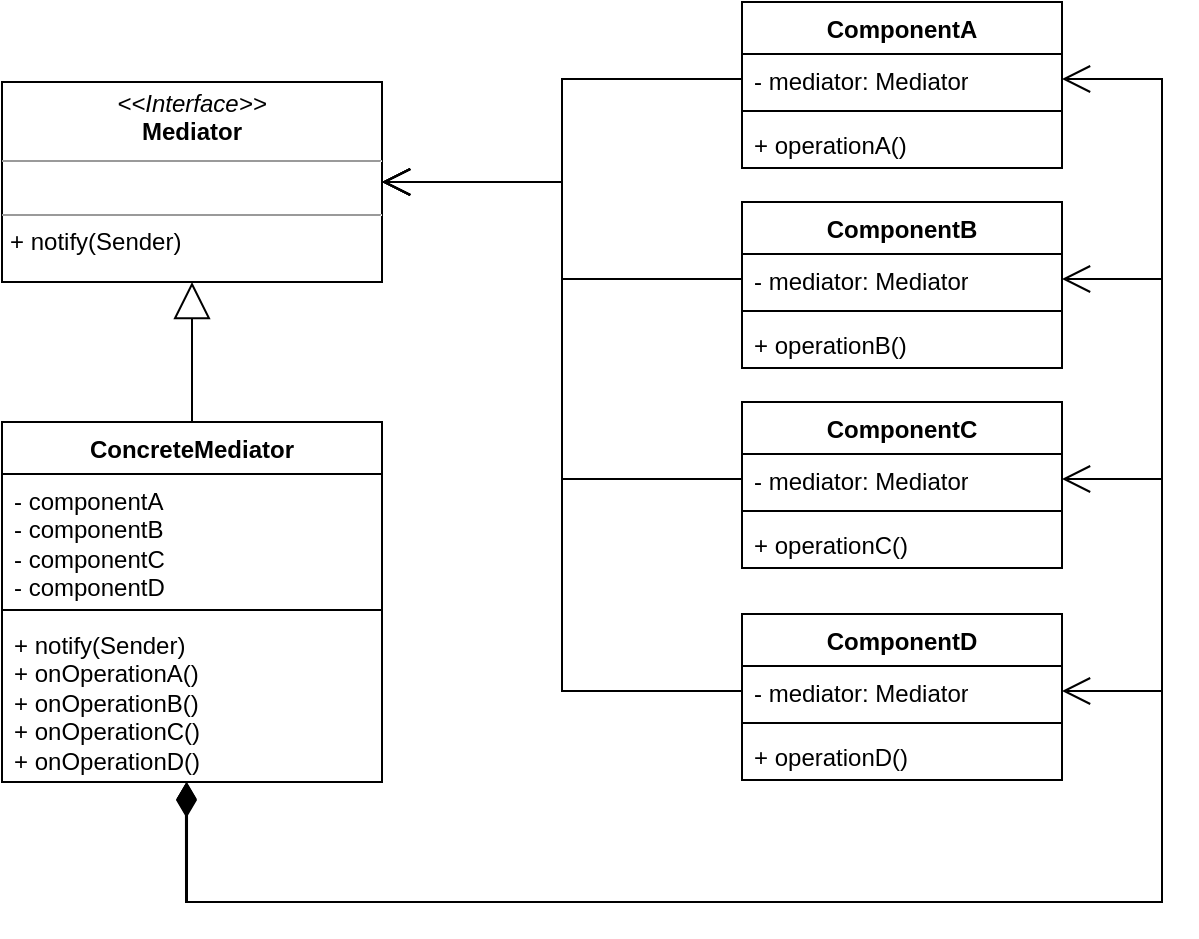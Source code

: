 <mxfile version="21.1.2" type="device">
  <diagram id="C5RBs43oDa-KdzZeNtuy" name="Page-1">
    <mxGraphModel dx="1434" dy="844" grid="1" gridSize="10" guides="1" tooltips="1" connect="1" arrows="1" fold="1" page="1" pageScale="1" pageWidth="827" pageHeight="1169" math="0" shadow="0">
      <root>
        <mxCell id="WIyWlLk6GJQsqaUBKTNV-0" />
        <mxCell id="WIyWlLk6GJQsqaUBKTNV-1" parent="WIyWlLk6GJQsqaUBKTNV-0" />
        <mxCell id="JSA2aJdna-6UhjoOlaB5-0" value="&lt;p style=&quot;margin:0px;margin-top:4px;text-align:center;&quot;&gt;&lt;i&gt;&amp;lt;&amp;lt;Interface&amp;gt;&amp;gt;&lt;/i&gt;&lt;br&gt;&lt;b&gt;Mediator&lt;/b&gt;&lt;/p&gt;&lt;hr size=&quot;1&quot;&gt;&lt;p style=&quot;margin:0px;margin-left:4px;&quot;&gt;&lt;br&gt;&lt;/p&gt;&lt;hr size=&quot;1&quot;&gt;&lt;p style=&quot;margin:0px;margin-left:4px;&quot;&gt;+ notify(Sender)&lt;br&gt;&lt;/p&gt;" style="verticalAlign=top;align=left;overflow=fill;fontSize=12;fontFamily=Helvetica;html=1;whiteSpace=wrap;" vertex="1" parent="WIyWlLk6GJQsqaUBKTNV-1">
          <mxGeometry x="80" y="100" width="190" height="100" as="geometry" />
        </mxCell>
        <mxCell id="JSA2aJdna-6UhjoOlaB5-1" value="&lt;b style=&quot;border-color: var(--border-color);&quot;&gt;ConcreteMediator&lt;/b&gt;" style="swimlane;fontStyle=1;align=center;verticalAlign=top;childLayout=stackLayout;horizontal=1;startSize=26;horizontalStack=0;resizeParent=1;resizeParentMax=0;resizeLast=0;collapsible=1;marginBottom=0;whiteSpace=wrap;html=1;" vertex="1" parent="WIyWlLk6GJQsqaUBKTNV-1">
          <mxGeometry x="80" y="270" width="190" height="180" as="geometry" />
        </mxCell>
        <mxCell id="JSA2aJdna-6UhjoOlaB5-2" value="- componentA&lt;br&gt;- componentB&lt;br&gt;- componentC&lt;br&gt;- componentD" style="text;strokeColor=none;fillColor=none;align=left;verticalAlign=top;spacingLeft=4;spacingRight=4;overflow=hidden;rotatable=0;points=[[0,0.5],[1,0.5]];portConstraint=eastwest;whiteSpace=wrap;html=1;" vertex="1" parent="JSA2aJdna-6UhjoOlaB5-1">
          <mxGeometry y="26" width="190" height="64" as="geometry" />
        </mxCell>
        <mxCell id="JSA2aJdna-6UhjoOlaB5-3" value="" style="line;strokeWidth=1;fillColor=none;align=left;verticalAlign=middle;spacingTop=-1;spacingLeft=3;spacingRight=3;rotatable=0;labelPosition=right;points=[];portConstraint=eastwest;strokeColor=inherit;" vertex="1" parent="JSA2aJdna-6UhjoOlaB5-1">
          <mxGeometry y="90" width="190" height="8" as="geometry" />
        </mxCell>
        <mxCell id="JSA2aJdna-6UhjoOlaB5-4" value="+ notify(Sender)&lt;br&gt;+ onOperationA()&lt;br&gt;+ onOperationB()&lt;br&gt;+ onOperationC()&lt;br&gt;+ onOperationD()" style="text;strokeColor=none;fillColor=none;align=left;verticalAlign=top;spacingLeft=4;spacingRight=4;overflow=hidden;rotatable=0;points=[[0,0.5],[1,0.5]];portConstraint=eastwest;whiteSpace=wrap;html=1;" vertex="1" parent="JSA2aJdna-6UhjoOlaB5-1">
          <mxGeometry y="98" width="190" height="82" as="geometry" />
        </mxCell>
        <mxCell id="JSA2aJdna-6UhjoOlaB5-5" value="" style="endArrow=block;endSize=16;endFill=0;html=1;rounded=0;exitX=0.5;exitY=0;exitDx=0;exitDy=0;entryX=0.5;entryY=1;entryDx=0;entryDy=0;" edge="1" parent="WIyWlLk6GJQsqaUBKTNV-1" source="JSA2aJdna-6UhjoOlaB5-1" target="JSA2aJdna-6UhjoOlaB5-0">
          <mxGeometry width="160" relative="1" as="geometry">
            <mxPoint x="330" y="330" as="sourcePoint" />
            <mxPoint x="490" y="330" as="targetPoint" />
          </mxGeometry>
        </mxCell>
        <mxCell id="JSA2aJdna-6UhjoOlaB5-6" value="ComponentA" style="swimlane;fontStyle=1;align=center;verticalAlign=top;childLayout=stackLayout;horizontal=1;startSize=26;horizontalStack=0;resizeParent=1;resizeParentMax=0;resizeLast=0;collapsible=1;marginBottom=0;whiteSpace=wrap;html=1;" vertex="1" parent="WIyWlLk6GJQsqaUBKTNV-1">
          <mxGeometry x="450" y="60" width="160" height="83" as="geometry" />
        </mxCell>
        <mxCell id="JSA2aJdna-6UhjoOlaB5-7" value="- mediator: Mediator" style="text;strokeColor=none;fillColor=none;align=left;verticalAlign=top;spacingLeft=4;spacingRight=4;overflow=hidden;rotatable=0;points=[[0,0.5],[1,0.5]];portConstraint=eastwest;whiteSpace=wrap;html=1;" vertex="1" parent="JSA2aJdna-6UhjoOlaB5-6">
          <mxGeometry y="26" width="160" height="25" as="geometry" />
        </mxCell>
        <mxCell id="JSA2aJdna-6UhjoOlaB5-8" value="" style="line;strokeWidth=1;fillColor=none;align=left;verticalAlign=middle;spacingTop=-1;spacingLeft=3;spacingRight=3;rotatable=0;labelPosition=right;points=[];portConstraint=eastwest;strokeColor=inherit;" vertex="1" parent="JSA2aJdna-6UhjoOlaB5-6">
          <mxGeometry y="51" width="160" height="7" as="geometry" />
        </mxCell>
        <mxCell id="JSA2aJdna-6UhjoOlaB5-9" value="+ operationA()" style="text;strokeColor=none;fillColor=none;align=left;verticalAlign=top;spacingLeft=4;spacingRight=4;overflow=hidden;rotatable=0;points=[[0,0.5],[1,0.5]];portConstraint=eastwest;whiteSpace=wrap;html=1;" vertex="1" parent="JSA2aJdna-6UhjoOlaB5-6">
          <mxGeometry y="58" width="160" height="25" as="geometry" />
        </mxCell>
        <mxCell id="JSA2aJdna-6UhjoOlaB5-10" value="ComponentB" style="swimlane;fontStyle=1;align=center;verticalAlign=top;childLayout=stackLayout;horizontal=1;startSize=26;horizontalStack=0;resizeParent=1;resizeParentMax=0;resizeLast=0;collapsible=1;marginBottom=0;whiteSpace=wrap;html=1;" vertex="1" parent="WIyWlLk6GJQsqaUBKTNV-1">
          <mxGeometry x="450" y="160" width="160" height="83" as="geometry" />
        </mxCell>
        <mxCell id="JSA2aJdna-6UhjoOlaB5-11" value="- mediator: Mediator" style="text;strokeColor=none;fillColor=none;align=left;verticalAlign=top;spacingLeft=4;spacingRight=4;overflow=hidden;rotatable=0;points=[[0,0.5],[1,0.5]];portConstraint=eastwest;whiteSpace=wrap;html=1;" vertex="1" parent="JSA2aJdna-6UhjoOlaB5-10">
          <mxGeometry y="26" width="160" height="25" as="geometry" />
        </mxCell>
        <mxCell id="JSA2aJdna-6UhjoOlaB5-12" value="" style="line;strokeWidth=1;fillColor=none;align=left;verticalAlign=middle;spacingTop=-1;spacingLeft=3;spacingRight=3;rotatable=0;labelPosition=right;points=[];portConstraint=eastwest;strokeColor=inherit;" vertex="1" parent="JSA2aJdna-6UhjoOlaB5-10">
          <mxGeometry y="51" width="160" height="7" as="geometry" />
        </mxCell>
        <mxCell id="JSA2aJdna-6UhjoOlaB5-13" value="+ operationB()" style="text;strokeColor=none;fillColor=none;align=left;verticalAlign=top;spacingLeft=4;spacingRight=4;overflow=hidden;rotatable=0;points=[[0,0.5],[1,0.5]];portConstraint=eastwest;whiteSpace=wrap;html=1;" vertex="1" parent="JSA2aJdna-6UhjoOlaB5-10">
          <mxGeometry y="58" width="160" height="25" as="geometry" />
        </mxCell>
        <mxCell id="JSA2aJdna-6UhjoOlaB5-14" value="ComponentC" style="swimlane;fontStyle=1;align=center;verticalAlign=top;childLayout=stackLayout;horizontal=1;startSize=26;horizontalStack=0;resizeParent=1;resizeParentMax=0;resizeLast=0;collapsible=1;marginBottom=0;whiteSpace=wrap;html=1;" vertex="1" parent="WIyWlLk6GJQsqaUBKTNV-1">
          <mxGeometry x="450" y="260" width="160" height="83" as="geometry" />
        </mxCell>
        <mxCell id="JSA2aJdna-6UhjoOlaB5-15" value="- mediator: Mediator" style="text;strokeColor=none;fillColor=none;align=left;verticalAlign=top;spacingLeft=4;spacingRight=4;overflow=hidden;rotatable=0;points=[[0,0.5],[1,0.5]];portConstraint=eastwest;whiteSpace=wrap;html=1;" vertex="1" parent="JSA2aJdna-6UhjoOlaB5-14">
          <mxGeometry y="26" width="160" height="25" as="geometry" />
        </mxCell>
        <mxCell id="JSA2aJdna-6UhjoOlaB5-16" value="" style="line;strokeWidth=1;fillColor=none;align=left;verticalAlign=middle;spacingTop=-1;spacingLeft=3;spacingRight=3;rotatable=0;labelPosition=right;points=[];portConstraint=eastwest;strokeColor=inherit;" vertex="1" parent="JSA2aJdna-6UhjoOlaB5-14">
          <mxGeometry y="51" width="160" height="7" as="geometry" />
        </mxCell>
        <mxCell id="JSA2aJdna-6UhjoOlaB5-17" value="+ operationC()" style="text;strokeColor=none;fillColor=none;align=left;verticalAlign=top;spacingLeft=4;spacingRight=4;overflow=hidden;rotatable=0;points=[[0,0.5],[1,0.5]];portConstraint=eastwest;whiteSpace=wrap;html=1;" vertex="1" parent="JSA2aJdna-6UhjoOlaB5-14">
          <mxGeometry y="58" width="160" height="25" as="geometry" />
        </mxCell>
        <mxCell id="JSA2aJdna-6UhjoOlaB5-18" value="ComponentD" style="swimlane;fontStyle=1;align=center;verticalAlign=top;childLayout=stackLayout;horizontal=1;startSize=26;horizontalStack=0;resizeParent=1;resizeParentMax=0;resizeLast=0;collapsible=1;marginBottom=0;whiteSpace=wrap;html=1;" vertex="1" parent="WIyWlLk6GJQsqaUBKTNV-1">
          <mxGeometry x="450" y="366" width="160" height="83" as="geometry" />
        </mxCell>
        <mxCell id="JSA2aJdna-6UhjoOlaB5-19" value="- mediator: Mediator" style="text;strokeColor=none;fillColor=none;align=left;verticalAlign=top;spacingLeft=4;spacingRight=4;overflow=hidden;rotatable=0;points=[[0,0.5],[1,0.5]];portConstraint=eastwest;whiteSpace=wrap;html=1;" vertex="1" parent="JSA2aJdna-6UhjoOlaB5-18">
          <mxGeometry y="26" width="160" height="25" as="geometry" />
        </mxCell>
        <mxCell id="JSA2aJdna-6UhjoOlaB5-20" value="" style="line;strokeWidth=1;fillColor=none;align=left;verticalAlign=middle;spacingTop=-1;spacingLeft=3;spacingRight=3;rotatable=0;labelPosition=right;points=[];portConstraint=eastwest;strokeColor=inherit;" vertex="1" parent="JSA2aJdna-6UhjoOlaB5-18">
          <mxGeometry y="51" width="160" height="7" as="geometry" />
        </mxCell>
        <mxCell id="JSA2aJdna-6UhjoOlaB5-21" value="+ operationD()" style="text;strokeColor=none;fillColor=none;align=left;verticalAlign=top;spacingLeft=4;spacingRight=4;overflow=hidden;rotatable=0;points=[[0,0.5],[1,0.5]];portConstraint=eastwest;whiteSpace=wrap;html=1;" vertex="1" parent="JSA2aJdna-6UhjoOlaB5-18">
          <mxGeometry y="58" width="160" height="25" as="geometry" />
        </mxCell>
        <mxCell id="JSA2aJdna-6UhjoOlaB5-22" value="" style="endArrow=open;endFill=1;endSize=12;html=1;rounded=0;exitX=0;exitY=0.5;exitDx=0;exitDy=0;entryX=1;entryY=0.5;entryDx=0;entryDy=0;edgeStyle=orthogonalEdgeStyle;" edge="1" parent="WIyWlLk6GJQsqaUBKTNV-1" source="JSA2aJdna-6UhjoOlaB5-7" target="JSA2aJdna-6UhjoOlaB5-0">
          <mxGeometry width="160" relative="1" as="geometry">
            <mxPoint x="440" y="160" as="sourcePoint" />
            <mxPoint x="414" y="242.5" as="targetPoint" />
          </mxGeometry>
        </mxCell>
        <mxCell id="JSA2aJdna-6UhjoOlaB5-23" value="" style="endArrow=open;endFill=1;endSize=12;html=1;rounded=0;exitX=0;exitY=0.5;exitDx=0;exitDy=0;entryX=1;entryY=0.5;entryDx=0;entryDy=0;edgeStyle=orthogonalEdgeStyle;" edge="1" parent="WIyWlLk6GJQsqaUBKTNV-1" source="JSA2aJdna-6UhjoOlaB5-11" target="JSA2aJdna-6UhjoOlaB5-0">
          <mxGeometry width="160" relative="1" as="geometry">
            <mxPoint x="400" y="270" as="sourcePoint" />
            <mxPoint x="220" y="281" as="targetPoint" />
          </mxGeometry>
        </mxCell>
        <mxCell id="JSA2aJdna-6UhjoOlaB5-24" value="" style="endArrow=open;endFill=1;endSize=12;html=1;rounded=0;exitX=0;exitY=0.5;exitDx=0;exitDy=0;entryX=1;entryY=0.5;entryDx=0;entryDy=0;edgeStyle=orthogonalEdgeStyle;" edge="1" parent="WIyWlLk6GJQsqaUBKTNV-1" source="JSA2aJdna-6UhjoOlaB5-15" target="JSA2aJdna-6UhjoOlaB5-0">
          <mxGeometry width="160" relative="1" as="geometry">
            <mxPoint x="460" y="249" as="sourcePoint" />
            <mxPoint x="280" y="160" as="targetPoint" />
          </mxGeometry>
        </mxCell>
        <mxCell id="JSA2aJdna-6UhjoOlaB5-25" value="" style="endArrow=open;endFill=1;endSize=12;html=1;rounded=0;exitX=0;exitY=0.5;exitDx=0;exitDy=0;entryX=1;entryY=0.5;entryDx=0;entryDy=0;edgeStyle=orthogonalEdgeStyle;" edge="1" parent="WIyWlLk6GJQsqaUBKTNV-1" source="JSA2aJdna-6UhjoOlaB5-19" target="JSA2aJdna-6UhjoOlaB5-0">
          <mxGeometry width="160" relative="1" as="geometry">
            <mxPoint x="460" y="349" as="sourcePoint" />
            <mxPoint x="280" y="160" as="targetPoint" />
          </mxGeometry>
        </mxCell>
        <mxCell id="JSA2aJdna-6UhjoOlaB5-26" value="" style="endArrow=open;html=1;endSize=12;startArrow=diamondThin;startSize=14;startFill=1;edgeStyle=orthogonalEdgeStyle;align=left;verticalAlign=bottom;rounded=0;exitX=0.484;exitY=1.006;exitDx=0;exitDy=0;exitPerimeter=0;entryX=1;entryY=0.5;entryDx=0;entryDy=0;" edge="1" parent="WIyWlLk6GJQsqaUBKTNV-1" source="JSA2aJdna-6UhjoOlaB5-4" target="JSA2aJdna-6UhjoOlaB5-19">
          <mxGeometry x="-1" y="3" relative="1" as="geometry">
            <mxPoint x="220" y="570" as="sourcePoint" />
            <mxPoint x="380" y="570" as="targetPoint" />
            <Array as="points">
              <mxPoint x="172" y="510" />
              <mxPoint x="660" y="510" />
              <mxPoint x="660" y="405" />
            </Array>
          </mxGeometry>
        </mxCell>
        <mxCell id="JSA2aJdna-6UhjoOlaB5-27" value="" style="endArrow=open;html=1;endSize=12;startArrow=diamondThin;startSize=14;startFill=1;edgeStyle=orthogonalEdgeStyle;align=left;verticalAlign=bottom;rounded=0;exitX=0.487;exitY=1.006;exitDx=0;exitDy=0;exitPerimeter=0;entryX=1;entryY=0.5;entryDx=0;entryDy=0;" edge="1" parent="WIyWlLk6GJQsqaUBKTNV-1" source="JSA2aJdna-6UhjoOlaB5-4" target="JSA2aJdna-6UhjoOlaB5-15">
          <mxGeometry x="-1" y="3" relative="1" as="geometry">
            <mxPoint x="182" y="417" as="sourcePoint" />
            <mxPoint x="620" y="415" as="targetPoint" />
            <Array as="points">
              <mxPoint x="173" y="510" />
              <mxPoint x="660" y="510" />
              <mxPoint x="660" y="299" />
            </Array>
          </mxGeometry>
        </mxCell>
        <mxCell id="JSA2aJdna-6UhjoOlaB5-28" value="" style="endArrow=open;html=1;endSize=12;startArrow=diamondThin;startSize=14;startFill=1;edgeStyle=orthogonalEdgeStyle;align=left;verticalAlign=bottom;rounded=0;exitX=0.485;exitY=1.004;exitDx=0;exitDy=0;exitPerimeter=0;entryX=1;entryY=0.5;entryDx=0;entryDy=0;" edge="1" parent="WIyWlLk6GJQsqaUBKTNV-1" source="JSA2aJdna-6UhjoOlaB5-4" target="JSA2aJdna-6UhjoOlaB5-11">
          <mxGeometry x="-1" y="3" relative="1" as="geometry">
            <mxPoint x="183" y="416" as="sourcePoint" />
            <mxPoint x="620" y="309" as="targetPoint" />
            <Array as="points">
              <mxPoint x="172" y="510" />
              <mxPoint x="660" y="510" />
              <mxPoint x="660" y="199" />
            </Array>
          </mxGeometry>
        </mxCell>
        <mxCell id="JSA2aJdna-6UhjoOlaB5-29" value="" style="endArrow=open;html=1;endSize=12;startArrow=diamondThin;startSize=14;startFill=1;edgeStyle=orthogonalEdgeStyle;align=left;verticalAlign=bottom;rounded=0;exitX=0.486;exitY=0.999;exitDx=0;exitDy=0;exitPerimeter=0;entryX=1;entryY=0.5;entryDx=0;entryDy=0;" edge="1" parent="WIyWlLk6GJQsqaUBKTNV-1" source="JSA2aJdna-6UhjoOlaB5-4" target="JSA2aJdna-6UhjoOlaB5-7">
          <mxGeometry x="-1" y="3" relative="1" as="geometry">
            <mxPoint x="183" y="417" as="sourcePoint" />
            <mxPoint x="620" y="209" as="targetPoint" />
            <Array as="points">
              <mxPoint x="172" y="510" />
              <mxPoint x="660" y="510" />
              <mxPoint x="660" y="99" />
            </Array>
          </mxGeometry>
        </mxCell>
      </root>
    </mxGraphModel>
  </diagram>
</mxfile>
